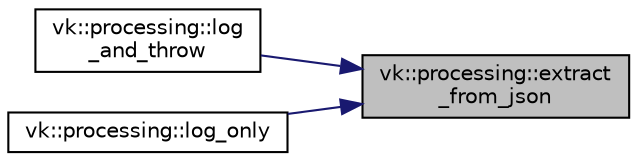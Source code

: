 digraph "vk::processing::extract_from_json"
{
 // LATEX_PDF_SIZE
  edge [fontname="Helvetica",fontsize="10",labelfontname="Helvetica",labelfontsize="10"];
  node [fontname="Helvetica",fontsize="10",shape=record];
  rankdir="RL";
  Node1 [label="vk::processing::extract\l_from_json",height=0.2,width=0.4,color="black", fillcolor="grey75", style="filled", fontcolor="black",tooltip=" "];
  Node1 -> Node2 [dir="back",color="midnightblue",fontsize="10",style="solid",fontname="Helvetica"];
  Node2 [label="vk::processing::log\l_and_throw",height=0.2,width=0.4,color="black", fillcolor="white", style="filled",URL="$namespacevk_1_1processing.html#a99e080ef119b0ac124ec27e4a170a939",tooltip=" "];
  Node1 -> Node3 [dir="back",color="midnightblue",fontsize="10",style="solid",fontname="Helvetica"];
  Node3 [label="vk::processing::log_only",height=0.2,width=0.4,color="black", fillcolor="white", style="filled",URL="$namespacevk_1_1processing.html#a369c14f8d4bca321763ea6fe9e2e99cc",tooltip=" "];
}

